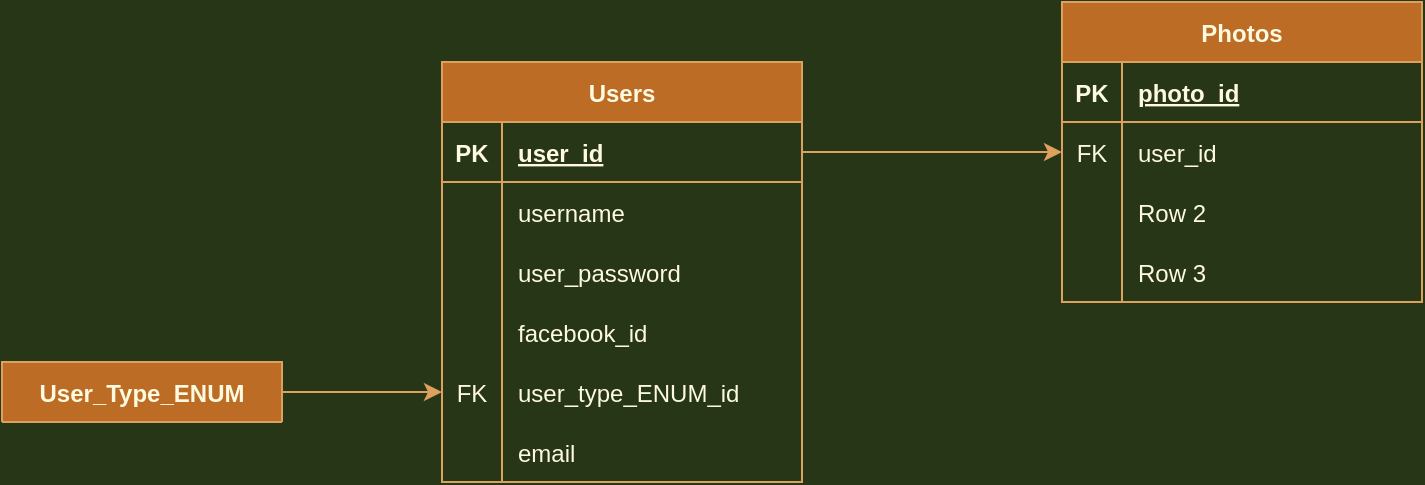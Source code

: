 <mxfile version="20.2.4" type="github"><diagram id="PGs7jKs1Xmi0SbOWaDlT" name="Page-1"><mxGraphModel dx="2522" dy="839" grid="1" gridSize="10" guides="1" tooltips="1" connect="1" arrows="1" fold="1" page="1" pageScale="1" pageWidth="1100" pageHeight="850" background="#283618" math="0" shadow="0"><root><mxCell id="0"/><mxCell id="1" parent="0"/><mxCell id="QWBXbH0vVEk3FbQ3cpgd-1" value="Users" style="shape=table;startSize=30;container=1;collapsible=1;childLayout=tableLayout;fixedRows=1;rowLines=0;fontStyle=1;align=center;resizeLast=1;fillColor=#BC6C25;strokeColor=#DDA15E;fontColor=#FEFAE0;" parent="1" vertex="1"><mxGeometry x="150" y="260" width="180" height="210" as="geometry"/></mxCell><mxCell id="QWBXbH0vVEk3FbQ3cpgd-2" value="" style="shape=tableRow;horizontal=0;startSize=0;swimlaneHead=0;swimlaneBody=0;fillColor=none;collapsible=0;dropTarget=0;points=[[0,0.5],[1,0.5]];portConstraint=eastwest;top=0;left=0;right=0;bottom=1;strokeColor=#DDA15E;fontColor=#FEFAE0;" parent="QWBXbH0vVEk3FbQ3cpgd-1" vertex="1"><mxGeometry y="30" width="180" height="30" as="geometry"/></mxCell><mxCell id="QWBXbH0vVEk3FbQ3cpgd-3" value="PK" style="shape=partialRectangle;connectable=0;fillColor=none;top=0;left=0;bottom=0;right=0;fontStyle=1;overflow=hidden;strokeColor=#DDA15E;fontColor=#FEFAE0;" parent="QWBXbH0vVEk3FbQ3cpgd-2" vertex="1"><mxGeometry width="30" height="30" as="geometry"><mxRectangle width="30" height="30" as="alternateBounds"/></mxGeometry></mxCell><mxCell id="QWBXbH0vVEk3FbQ3cpgd-4" value="user_id" style="shape=partialRectangle;connectable=0;fillColor=none;top=0;left=0;bottom=0;right=0;align=left;spacingLeft=6;fontStyle=5;overflow=hidden;strokeColor=#DDA15E;fontColor=#FEFAE0;" parent="QWBXbH0vVEk3FbQ3cpgd-2" vertex="1"><mxGeometry x="30" width="150" height="30" as="geometry"><mxRectangle width="150" height="30" as="alternateBounds"/></mxGeometry></mxCell><mxCell id="QWBXbH0vVEk3FbQ3cpgd-5" value="" style="shape=tableRow;horizontal=0;startSize=0;swimlaneHead=0;swimlaneBody=0;fillColor=none;collapsible=0;dropTarget=0;points=[[0,0.5],[1,0.5]];portConstraint=eastwest;top=0;left=0;right=0;bottom=0;strokeColor=#DDA15E;fontColor=#FEFAE0;" parent="QWBXbH0vVEk3FbQ3cpgd-1" vertex="1"><mxGeometry y="60" width="180" height="30" as="geometry"/></mxCell><mxCell id="QWBXbH0vVEk3FbQ3cpgd-6" value="" style="shape=partialRectangle;connectable=0;fillColor=none;top=0;left=0;bottom=0;right=0;editable=1;overflow=hidden;strokeColor=#DDA15E;fontColor=#FEFAE0;" parent="QWBXbH0vVEk3FbQ3cpgd-5" vertex="1"><mxGeometry width="30" height="30" as="geometry"><mxRectangle width="30" height="30" as="alternateBounds"/></mxGeometry></mxCell><mxCell id="QWBXbH0vVEk3FbQ3cpgd-7" value="username" style="shape=partialRectangle;connectable=0;fillColor=none;top=0;left=0;bottom=0;right=0;align=left;spacingLeft=6;overflow=hidden;strokeColor=#DDA15E;fontColor=#FEFAE0;" parent="QWBXbH0vVEk3FbQ3cpgd-5" vertex="1"><mxGeometry x="30" width="150" height="30" as="geometry"><mxRectangle width="150" height="30" as="alternateBounds"/></mxGeometry></mxCell><mxCell id="QWBXbH0vVEk3FbQ3cpgd-8" value="" style="shape=tableRow;horizontal=0;startSize=0;swimlaneHead=0;swimlaneBody=0;fillColor=none;collapsible=0;dropTarget=0;points=[[0,0.5],[1,0.5]];portConstraint=eastwest;top=0;left=0;right=0;bottom=0;strokeColor=#DDA15E;fontColor=#FEFAE0;" parent="QWBXbH0vVEk3FbQ3cpgd-1" vertex="1"><mxGeometry y="90" width="180" height="30" as="geometry"/></mxCell><mxCell id="QWBXbH0vVEk3FbQ3cpgd-9" value="" style="shape=partialRectangle;connectable=0;fillColor=none;top=0;left=0;bottom=0;right=0;editable=1;overflow=hidden;strokeColor=#DDA15E;fontColor=#FEFAE0;" parent="QWBXbH0vVEk3FbQ3cpgd-8" vertex="1"><mxGeometry width="30" height="30" as="geometry"><mxRectangle width="30" height="30" as="alternateBounds"/></mxGeometry></mxCell><mxCell id="QWBXbH0vVEk3FbQ3cpgd-10" value="user_password" style="shape=partialRectangle;connectable=0;fillColor=none;top=0;left=0;bottom=0;right=0;align=left;spacingLeft=6;overflow=hidden;strokeColor=#DDA15E;fontColor=#FEFAE0;" parent="QWBXbH0vVEk3FbQ3cpgd-8" vertex="1"><mxGeometry x="30" width="150" height="30" as="geometry"><mxRectangle width="150" height="30" as="alternateBounds"/></mxGeometry></mxCell><mxCell id="QWBXbH0vVEk3FbQ3cpgd-11" value="" style="shape=tableRow;horizontal=0;startSize=0;swimlaneHead=0;swimlaneBody=0;fillColor=none;collapsible=0;dropTarget=0;points=[[0,0.5],[1,0.5]];portConstraint=eastwest;top=0;left=0;right=0;bottom=0;strokeColor=#DDA15E;fontColor=#FEFAE0;" parent="QWBXbH0vVEk3FbQ3cpgd-1" vertex="1"><mxGeometry y="120" width="180" height="30" as="geometry"/></mxCell><mxCell id="QWBXbH0vVEk3FbQ3cpgd-12" value="" style="shape=partialRectangle;connectable=0;fillColor=none;top=0;left=0;bottom=0;right=0;editable=1;overflow=hidden;strokeColor=#DDA15E;fontColor=#FEFAE0;" parent="QWBXbH0vVEk3FbQ3cpgd-11" vertex="1"><mxGeometry width="30" height="30" as="geometry"><mxRectangle width="30" height="30" as="alternateBounds"/></mxGeometry></mxCell><mxCell id="QWBXbH0vVEk3FbQ3cpgd-13" value="facebook_id" style="shape=partialRectangle;connectable=0;fillColor=none;top=0;left=0;bottom=0;right=0;align=left;spacingLeft=6;overflow=hidden;strokeColor=#DDA15E;fontColor=#FEFAE0;" parent="QWBXbH0vVEk3FbQ3cpgd-11" vertex="1"><mxGeometry x="30" width="150" height="30" as="geometry"><mxRectangle width="150" height="30" as="alternateBounds"/></mxGeometry></mxCell><mxCell id="QWBXbH0vVEk3FbQ3cpgd-19" value="" style="shape=tableRow;horizontal=0;startSize=0;swimlaneHead=0;swimlaneBody=0;fillColor=none;collapsible=0;dropTarget=0;points=[[0,0.5],[1,0.5]];portConstraint=eastwest;top=0;left=0;right=0;bottom=0;strokeColor=#DDA15E;fontColor=#FEFAE0;" parent="QWBXbH0vVEk3FbQ3cpgd-1" vertex="1"><mxGeometry y="150" width="180" height="30" as="geometry"/></mxCell><mxCell id="QWBXbH0vVEk3FbQ3cpgd-20" value="FK" style="shape=partialRectangle;connectable=0;fillColor=none;top=0;left=0;bottom=0;right=0;editable=1;overflow=hidden;strokeColor=#DDA15E;fontColor=#FEFAE0;" parent="QWBXbH0vVEk3FbQ3cpgd-19" vertex="1"><mxGeometry width="30" height="30" as="geometry"><mxRectangle width="30" height="30" as="alternateBounds"/></mxGeometry></mxCell><mxCell id="QWBXbH0vVEk3FbQ3cpgd-21" value="user_type_ENUM_id" style="shape=partialRectangle;connectable=0;fillColor=none;top=0;left=0;bottom=0;right=0;align=left;spacingLeft=6;overflow=hidden;strokeColor=#DDA15E;fontColor=#FEFAE0;" parent="QWBXbH0vVEk3FbQ3cpgd-19" vertex="1"><mxGeometry x="30" width="150" height="30" as="geometry"><mxRectangle width="150" height="30" as="alternateBounds"/></mxGeometry></mxCell><mxCell id="QWBXbH0vVEk3FbQ3cpgd-36" value="" style="shape=tableRow;horizontal=0;startSize=0;swimlaneHead=0;swimlaneBody=0;fillColor=none;collapsible=0;dropTarget=0;points=[[0,0.5],[1,0.5]];portConstraint=eastwest;top=0;left=0;right=0;bottom=0;strokeColor=#DDA15E;fontColor=#FEFAE0;" parent="QWBXbH0vVEk3FbQ3cpgd-1" vertex="1"><mxGeometry y="180" width="180" height="30" as="geometry"/></mxCell><mxCell id="QWBXbH0vVEk3FbQ3cpgd-37" value="" style="shape=partialRectangle;connectable=0;fillColor=none;top=0;left=0;bottom=0;right=0;editable=1;overflow=hidden;strokeColor=#DDA15E;fontColor=#FEFAE0;" parent="QWBXbH0vVEk3FbQ3cpgd-36" vertex="1"><mxGeometry width="30" height="30" as="geometry"><mxRectangle width="30" height="30" as="alternateBounds"/></mxGeometry></mxCell><mxCell id="QWBXbH0vVEk3FbQ3cpgd-38" value="email" style="shape=partialRectangle;connectable=0;fillColor=none;top=0;left=0;bottom=0;right=0;align=left;spacingLeft=6;overflow=hidden;strokeColor=#DDA15E;fontColor=#FEFAE0;" parent="QWBXbH0vVEk3FbQ3cpgd-36" vertex="1"><mxGeometry x="30" width="150" height="30" as="geometry"><mxRectangle width="150" height="30" as="alternateBounds"/></mxGeometry></mxCell><mxCell id="QWBXbH0vVEk3FbQ3cpgd-22" value="User_Type_ENUM" style="shape=table;startSize=30;container=1;collapsible=1;childLayout=tableLayout;fixedRows=1;rowLines=0;fontStyle=1;align=center;resizeLast=1;fillColor=#BC6C25;strokeColor=#DDA15E;fontColor=#FEFAE0;" parent="1" vertex="1" collapsed="1"><mxGeometry x="-70" y="410" width="140" height="30" as="geometry"><mxRectangle x="-70" y="410" width="180" height="90" as="alternateBounds"/></mxGeometry></mxCell><mxCell id="QWBXbH0vVEk3FbQ3cpgd-23" value="" style="shape=tableRow;horizontal=0;startSize=0;swimlaneHead=0;swimlaneBody=0;fillColor=none;collapsible=0;dropTarget=0;points=[[0,0.5],[1,0.5]];portConstraint=eastwest;top=0;left=0;right=0;bottom=1;strokeColor=#DDA15E;fontColor=#FEFAE0;" parent="QWBXbH0vVEk3FbQ3cpgd-22" vertex="1"><mxGeometry y="30" width="180" height="30" as="geometry"/></mxCell><mxCell id="QWBXbH0vVEk3FbQ3cpgd-24" value="PK" style="shape=partialRectangle;connectable=0;fillColor=none;top=0;left=0;bottom=0;right=0;fontStyle=1;overflow=hidden;strokeColor=#DDA15E;fontColor=#FEFAE0;" parent="QWBXbH0vVEk3FbQ3cpgd-23" vertex="1"><mxGeometry width="30" height="30" as="geometry"><mxRectangle width="30" height="30" as="alternateBounds"/></mxGeometry></mxCell><mxCell id="QWBXbH0vVEk3FbQ3cpgd-25" value="user_type_ENUM_id" style="shape=partialRectangle;connectable=0;fillColor=none;top=0;left=0;bottom=0;right=0;align=left;spacingLeft=6;fontStyle=5;overflow=hidden;strokeColor=#DDA15E;fontColor=#FEFAE0;" parent="QWBXbH0vVEk3FbQ3cpgd-23" vertex="1"><mxGeometry x="30" width="150" height="30" as="geometry"><mxRectangle width="150" height="30" as="alternateBounds"/></mxGeometry></mxCell><mxCell id="QWBXbH0vVEk3FbQ3cpgd-26" value="" style="shape=tableRow;horizontal=0;startSize=0;swimlaneHead=0;swimlaneBody=0;fillColor=none;collapsible=0;dropTarget=0;points=[[0,0.5],[1,0.5]];portConstraint=eastwest;top=0;left=0;right=0;bottom=0;strokeColor=#DDA15E;fontColor=#FEFAE0;" parent="QWBXbH0vVEk3FbQ3cpgd-22" vertex="1"><mxGeometry y="60" width="180" height="30" as="geometry"/></mxCell><mxCell id="QWBXbH0vVEk3FbQ3cpgd-27" value="" style="shape=partialRectangle;connectable=0;fillColor=none;top=0;left=0;bottom=0;right=0;editable=1;overflow=hidden;strokeColor=#DDA15E;fontColor=#FEFAE0;" parent="QWBXbH0vVEk3FbQ3cpgd-26" vertex="1"><mxGeometry width="30" height="30" as="geometry"><mxRectangle width="30" height="30" as="alternateBounds"/></mxGeometry></mxCell><mxCell id="QWBXbH0vVEk3FbQ3cpgd-28" value="user_type" style="shape=partialRectangle;connectable=0;fillColor=none;top=0;left=0;bottom=0;right=0;align=left;spacingLeft=6;overflow=hidden;strokeColor=#DDA15E;fontColor=#FEFAE0;" parent="QWBXbH0vVEk3FbQ3cpgd-26" vertex="1"><mxGeometry x="30" width="150" height="30" as="geometry"><mxRectangle width="150" height="30" as="alternateBounds"/></mxGeometry></mxCell><mxCell id="QWBXbH0vVEk3FbQ3cpgd-39" value="Photos" style="shape=table;startSize=30;container=1;collapsible=1;childLayout=tableLayout;fixedRows=1;rowLines=0;fontStyle=1;align=center;resizeLast=1;fillColor=#BC6C25;strokeColor=#DDA15E;fontColor=#FEFAE0;" parent="1" vertex="1"><mxGeometry x="460" y="230" width="180" height="150" as="geometry"/></mxCell><mxCell id="QWBXbH0vVEk3FbQ3cpgd-40" value="" style="shape=tableRow;horizontal=0;startSize=0;swimlaneHead=0;swimlaneBody=0;fillColor=none;collapsible=0;dropTarget=0;points=[[0,0.5],[1,0.5]];portConstraint=eastwest;top=0;left=0;right=0;bottom=1;strokeColor=#DDA15E;fontColor=#FEFAE0;" parent="QWBXbH0vVEk3FbQ3cpgd-39" vertex="1"><mxGeometry y="30" width="180" height="30" as="geometry"/></mxCell><mxCell id="QWBXbH0vVEk3FbQ3cpgd-41" value="PK" style="shape=partialRectangle;connectable=0;fillColor=none;top=0;left=0;bottom=0;right=0;fontStyle=1;overflow=hidden;strokeColor=#DDA15E;fontColor=#FEFAE0;" parent="QWBXbH0vVEk3FbQ3cpgd-40" vertex="1"><mxGeometry width="30" height="30" as="geometry"><mxRectangle width="30" height="30" as="alternateBounds"/></mxGeometry></mxCell><mxCell id="QWBXbH0vVEk3FbQ3cpgd-42" value="photo_id" style="shape=partialRectangle;connectable=0;fillColor=none;top=0;left=0;bottom=0;right=0;align=left;spacingLeft=6;fontStyle=5;overflow=hidden;strokeColor=#DDA15E;fontColor=#FEFAE0;" parent="QWBXbH0vVEk3FbQ3cpgd-40" vertex="1"><mxGeometry x="30" width="150" height="30" as="geometry"><mxRectangle width="150" height="30" as="alternateBounds"/></mxGeometry></mxCell><mxCell id="QWBXbH0vVEk3FbQ3cpgd-43" value="" style="shape=tableRow;horizontal=0;startSize=0;swimlaneHead=0;swimlaneBody=0;fillColor=none;collapsible=0;dropTarget=0;points=[[0,0.5],[1,0.5]];portConstraint=eastwest;top=0;left=0;right=0;bottom=0;strokeColor=#DDA15E;fontColor=#FEFAE0;" parent="QWBXbH0vVEk3FbQ3cpgd-39" vertex="1"><mxGeometry y="60" width="180" height="30" as="geometry"/></mxCell><mxCell id="QWBXbH0vVEk3FbQ3cpgd-44" value="FK" style="shape=partialRectangle;connectable=0;fillColor=none;top=0;left=0;bottom=0;right=0;editable=1;overflow=hidden;strokeColor=#DDA15E;fontColor=#FEFAE0;" parent="QWBXbH0vVEk3FbQ3cpgd-43" vertex="1"><mxGeometry width="30" height="30" as="geometry"><mxRectangle width="30" height="30" as="alternateBounds"/></mxGeometry></mxCell><mxCell id="QWBXbH0vVEk3FbQ3cpgd-45" value="user_id" style="shape=partialRectangle;connectable=0;fillColor=none;top=0;left=0;bottom=0;right=0;align=left;spacingLeft=6;overflow=hidden;strokeColor=#DDA15E;fontColor=#FEFAE0;" parent="QWBXbH0vVEk3FbQ3cpgd-43" vertex="1"><mxGeometry x="30" width="150" height="30" as="geometry"><mxRectangle width="150" height="30" as="alternateBounds"/></mxGeometry></mxCell><mxCell id="QWBXbH0vVEk3FbQ3cpgd-46" value="" style="shape=tableRow;horizontal=0;startSize=0;swimlaneHead=0;swimlaneBody=0;fillColor=none;collapsible=0;dropTarget=0;points=[[0,0.5],[1,0.5]];portConstraint=eastwest;top=0;left=0;right=0;bottom=0;strokeColor=#DDA15E;fontColor=#FEFAE0;" parent="QWBXbH0vVEk3FbQ3cpgd-39" vertex="1"><mxGeometry y="90" width="180" height="30" as="geometry"/></mxCell><mxCell id="QWBXbH0vVEk3FbQ3cpgd-47" value="" style="shape=partialRectangle;connectable=0;fillColor=none;top=0;left=0;bottom=0;right=0;editable=1;overflow=hidden;strokeColor=#DDA15E;fontColor=#FEFAE0;" parent="QWBXbH0vVEk3FbQ3cpgd-46" vertex="1"><mxGeometry width="30" height="30" as="geometry"><mxRectangle width="30" height="30" as="alternateBounds"/></mxGeometry></mxCell><mxCell id="QWBXbH0vVEk3FbQ3cpgd-48" value="Row 2" style="shape=partialRectangle;connectable=0;fillColor=none;top=0;left=0;bottom=0;right=0;align=left;spacingLeft=6;overflow=hidden;strokeColor=#DDA15E;fontColor=#FEFAE0;" parent="QWBXbH0vVEk3FbQ3cpgd-46" vertex="1"><mxGeometry x="30" width="150" height="30" as="geometry"><mxRectangle width="150" height="30" as="alternateBounds"/></mxGeometry></mxCell><mxCell id="QWBXbH0vVEk3FbQ3cpgd-49" value="" style="shape=tableRow;horizontal=0;startSize=0;swimlaneHead=0;swimlaneBody=0;fillColor=none;collapsible=0;dropTarget=0;points=[[0,0.5],[1,0.5]];portConstraint=eastwest;top=0;left=0;right=0;bottom=0;strokeColor=#DDA15E;fontColor=#FEFAE0;" parent="QWBXbH0vVEk3FbQ3cpgd-39" vertex="1"><mxGeometry y="120" width="180" height="30" as="geometry"/></mxCell><mxCell id="QWBXbH0vVEk3FbQ3cpgd-50" value="" style="shape=partialRectangle;connectable=0;fillColor=none;top=0;left=0;bottom=0;right=0;editable=1;overflow=hidden;strokeColor=#DDA15E;fontColor=#FEFAE0;" parent="QWBXbH0vVEk3FbQ3cpgd-49" vertex="1"><mxGeometry width="30" height="30" as="geometry"><mxRectangle width="30" height="30" as="alternateBounds"/></mxGeometry></mxCell><mxCell id="QWBXbH0vVEk3FbQ3cpgd-51" value="Row 3" style="shape=partialRectangle;connectable=0;fillColor=none;top=0;left=0;bottom=0;right=0;align=left;spacingLeft=6;overflow=hidden;strokeColor=#DDA15E;fontColor=#FEFAE0;" parent="QWBXbH0vVEk3FbQ3cpgd-49" vertex="1"><mxGeometry x="30" width="150" height="30" as="geometry"><mxRectangle width="150" height="30" as="alternateBounds"/></mxGeometry></mxCell><mxCell id="QWBXbH0vVEk3FbQ3cpgd-52" style="edgeStyle=orthogonalEdgeStyle;rounded=0;orthogonalLoop=1;jettySize=auto;html=1;labelBackgroundColor=#283618;strokeColor=#DDA15E;fontColor=#FEFAE0;" parent="1" source="QWBXbH0vVEk3FbQ3cpgd-2" target="QWBXbH0vVEk3FbQ3cpgd-43" edge="1"><mxGeometry relative="1" as="geometry"/></mxCell><mxCell id="QWBXbH0vVEk3FbQ3cpgd-53" style="edgeStyle=orthogonalEdgeStyle;rounded=0;orthogonalLoop=1;jettySize=auto;html=1;labelBackgroundColor=#283618;strokeColor=#DDA15E;fontColor=#FEFAE0;" parent="1" source="QWBXbH0vVEk3FbQ3cpgd-23" target="QWBXbH0vVEk3FbQ3cpgd-19" edge="1"><mxGeometry relative="1" as="geometry"/></mxCell></root></mxGraphModel></diagram></mxfile>